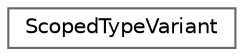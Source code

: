 digraph "Graphical Class Hierarchy"
{
 // INTERACTIVE_SVG=YES
 // LATEX_PDF_SIZE
  bgcolor="transparent";
  edge [fontname=Helvetica,fontsize=10,labelfontname=Helvetica,labelfontsize=10];
  node [fontname=Helvetica,fontsize=10,shape=box,height=0.2,width=0.4];
  rankdir="LR";
  Node0 [label="ScopedTypeVariant",height=0.2,width=0.4,color="grey40", fillcolor="white", style="filled",URL="$de/ddb/class_scoped_type_variant.html",tooltip=" "];
}

